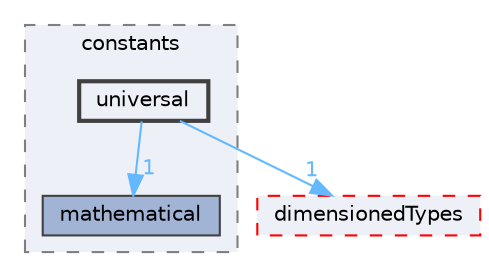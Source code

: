 digraph "src/OpenFOAM/global/constants/universal"
{
 // LATEX_PDF_SIZE
  bgcolor="transparent";
  edge [fontname=Helvetica,fontsize=10,labelfontname=Helvetica,labelfontsize=10];
  node [fontname=Helvetica,fontsize=10,shape=box,height=0.2,width=0.4];
  compound=true
  subgraph clusterdir_b19db2d11b7f3a11ba09bd713d4f9fa8 {
    graph [ bgcolor="#edf0f7", pencolor="grey50", label="constants", fontname=Helvetica,fontsize=10 style="filled,dashed", URL="dir_b19db2d11b7f3a11ba09bd713d4f9fa8.html",tooltip=""]
  dir_f2c9a2d2c9f9a7a5c230d027402c3ec0 [label="mathematical", fillcolor="#a2b4d6", color="grey25", style="filled", URL="dir_f2c9a2d2c9f9a7a5c230d027402c3ec0.html",tooltip=""];
  dir_c581f5c44961edd96541b1df8ea36dac [label="universal", fillcolor="#edf0f7", color="grey25", style="filled,bold", URL="dir_c581f5c44961edd96541b1df8ea36dac.html",tooltip=""];
  }
  dir_d4979fdf35c07e0caec68718d229a4b4 [label="dimensionedTypes", fillcolor="#edf0f7", color="red", style="filled,dashed", URL="dir_d4979fdf35c07e0caec68718d229a4b4.html",tooltip=""];
  dir_c581f5c44961edd96541b1df8ea36dac->dir_d4979fdf35c07e0caec68718d229a4b4 [headlabel="1", labeldistance=1.5 headhref="dir_004228_000949.html" href="dir_004228_000949.html" color="steelblue1" fontcolor="steelblue1"];
  dir_c581f5c44961edd96541b1df8ea36dac->dir_f2c9a2d2c9f9a7a5c230d027402c3ec0 [headlabel="1", labeldistance=1.5 headhref="dir_004228_002331.html" href="dir_004228_002331.html" color="steelblue1" fontcolor="steelblue1"];
}
